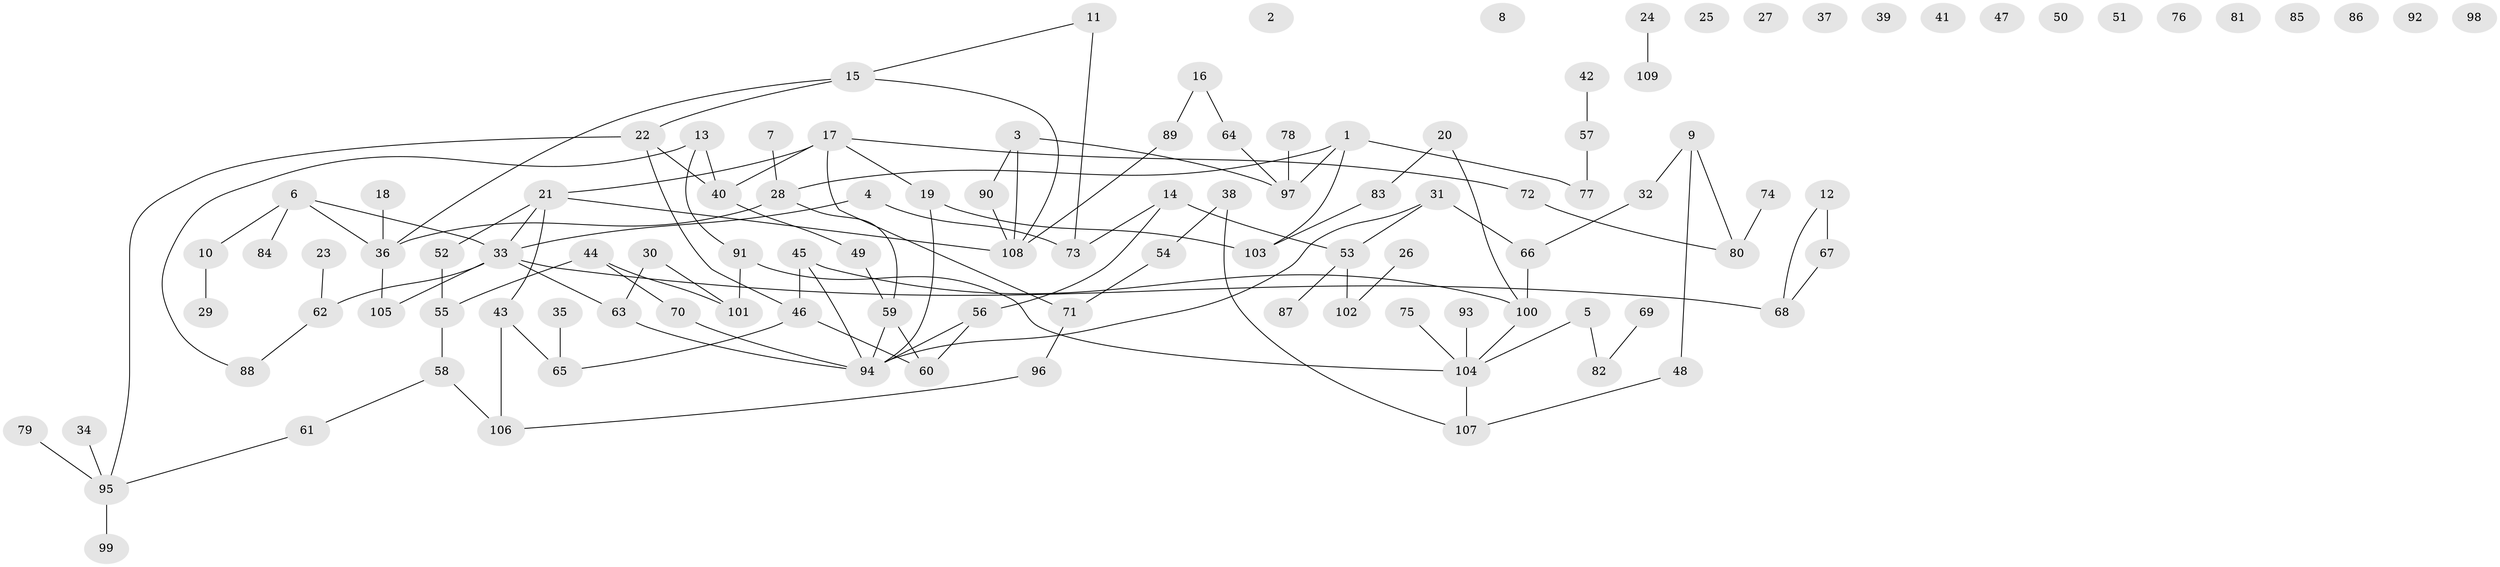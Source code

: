 // coarse degree distribution, {6: 0.016666666666666666, 5: 0.03333333333333333, 4: 0.21666666666666667, 3: 0.3, 2: 0.25, 1: 0.15, 8: 0.016666666666666666, 7: 0.016666666666666666}
// Generated by graph-tools (version 1.1) at 2025/35/03/04/25 23:35:57]
// undirected, 109 vertices, 122 edges
graph export_dot {
  node [color=gray90,style=filled];
  1;
  2;
  3;
  4;
  5;
  6;
  7;
  8;
  9;
  10;
  11;
  12;
  13;
  14;
  15;
  16;
  17;
  18;
  19;
  20;
  21;
  22;
  23;
  24;
  25;
  26;
  27;
  28;
  29;
  30;
  31;
  32;
  33;
  34;
  35;
  36;
  37;
  38;
  39;
  40;
  41;
  42;
  43;
  44;
  45;
  46;
  47;
  48;
  49;
  50;
  51;
  52;
  53;
  54;
  55;
  56;
  57;
  58;
  59;
  60;
  61;
  62;
  63;
  64;
  65;
  66;
  67;
  68;
  69;
  70;
  71;
  72;
  73;
  74;
  75;
  76;
  77;
  78;
  79;
  80;
  81;
  82;
  83;
  84;
  85;
  86;
  87;
  88;
  89;
  90;
  91;
  92;
  93;
  94;
  95;
  96;
  97;
  98;
  99;
  100;
  101;
  102;
  103;
  104;
  105;
  106;
  107;
  108;
  109;
  1 -- 28;
  1 -- 77;
  1 -- 97;
  1 -- 103;
  3 -- 90;
  3 -- 97;
  3 -- 108;
  4 -- 33;
  4 -- 73;
  5 -- 82;
  5 -- 104;
  6 -- 10;
  6 -- 33;
  6 -- 36;
  6 -- 84;
  7 -- 28;
  9 -- 32;
  9 -- 48;
  9 -- 80;
  10 -- 29;
  11 -- 15;
  11 -- 73;
  12 -- 67;
  12 -- 68;
  13 -- 40;
  13 -- 88;
  13 -- 91;
  14 -- 53;
  14 -- 56;
  14 -- 73;
  15 -- 22;
  15 -- 36;
  15 -- 108;
  16 -- 64;
  16 -- 89;
  17 -- 19;
  17 -- 21;
  17 -- 40;
  17 -- 71;
  17 -- 72;
  18 -- 36;
  19 -- 94;
  19 -- 103;
  20 -- 83;
  20 -- 100;
  21 -- 33;
  21 -- 43;
  21 -- 52;
  21 -- 108;
  22 -- 40;
  22 -- 46;
  22 -- 95;
  23 -- 62;
  24 -- 109;
  26 -- 102;
  28 -- 36;
  28 -- 59;
  30 -- 63;
  30 -- 101;
  31 -- 53;
  31 -- 66;
  31 -- 94;
  32 -- 66;
  33 -- 62;
  33 -- 63;
  33 -- 68;
  33 -- 105;
  34 -- 95;
  35 -- 65;
  36 -- 105;
  38 -- 54;
  38 -- 107;
  40 -- 49;
  42 -- 57;
  43 -- 65;
  43 -- 106;
  44 -- 55;
  44 -- 70;
  44 -- 101;
  45 -- 46;
  45 -- 94;
  45 -- 100;
  46 -- 60;
  46 -- 65;
  48 -- 107;
  49 -- 59;
  52 -- 55;
  53 -- 87;
  53 -- 102;
  54 -- 71;
  55 -- 58;
  56 -- 60;
  56 -- 94;
  57 -- 77;
  58 -- 61;
  58 -- 106;
  59 -- 60;
  59 -- 94;
  61 -- 95;
  62 -- 88;
  63 -- 94;
  64 -- 97;
  66 -- 100;
  67 -- 68;
  69 -- 82;
  70 -- 94;
  71 -- 96;
  72 -- 80;
  74 -- 80;
  75 -- 104;
  78 -- 97;
  79 -- 95;
  83 -- 103;
  89 -- 108;
  90 -- 108;
  91 -- 101;
  91 -- 104;
  93 -- 104;
  95 -- 99;
  96 -- 106;
  100 -- 104;
  104 -- 107;
}
